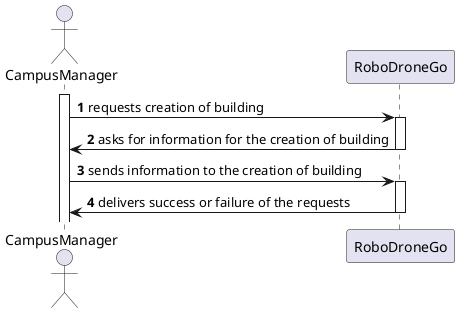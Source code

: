 @startuml
'https://plantuml.com/sequence-diagram

autonumber
actor  CampusManager
participant  RoboDroneGo

activate CampusManager
CampusManager -> RoboDroneGo : requests creation of building
activate RoboDroneGo
CampusManager <- RoboDroneGo : asks for information for the creation of building
deactivate RoboDroneGo
CampusManager -> RoboDroneGo : sends information to the creation of building
activate RoboDroneGo
CampusManager <- RoboDroneGo : delivers success or failure of the requests
deactivate RoboDroneGo

@enduml
